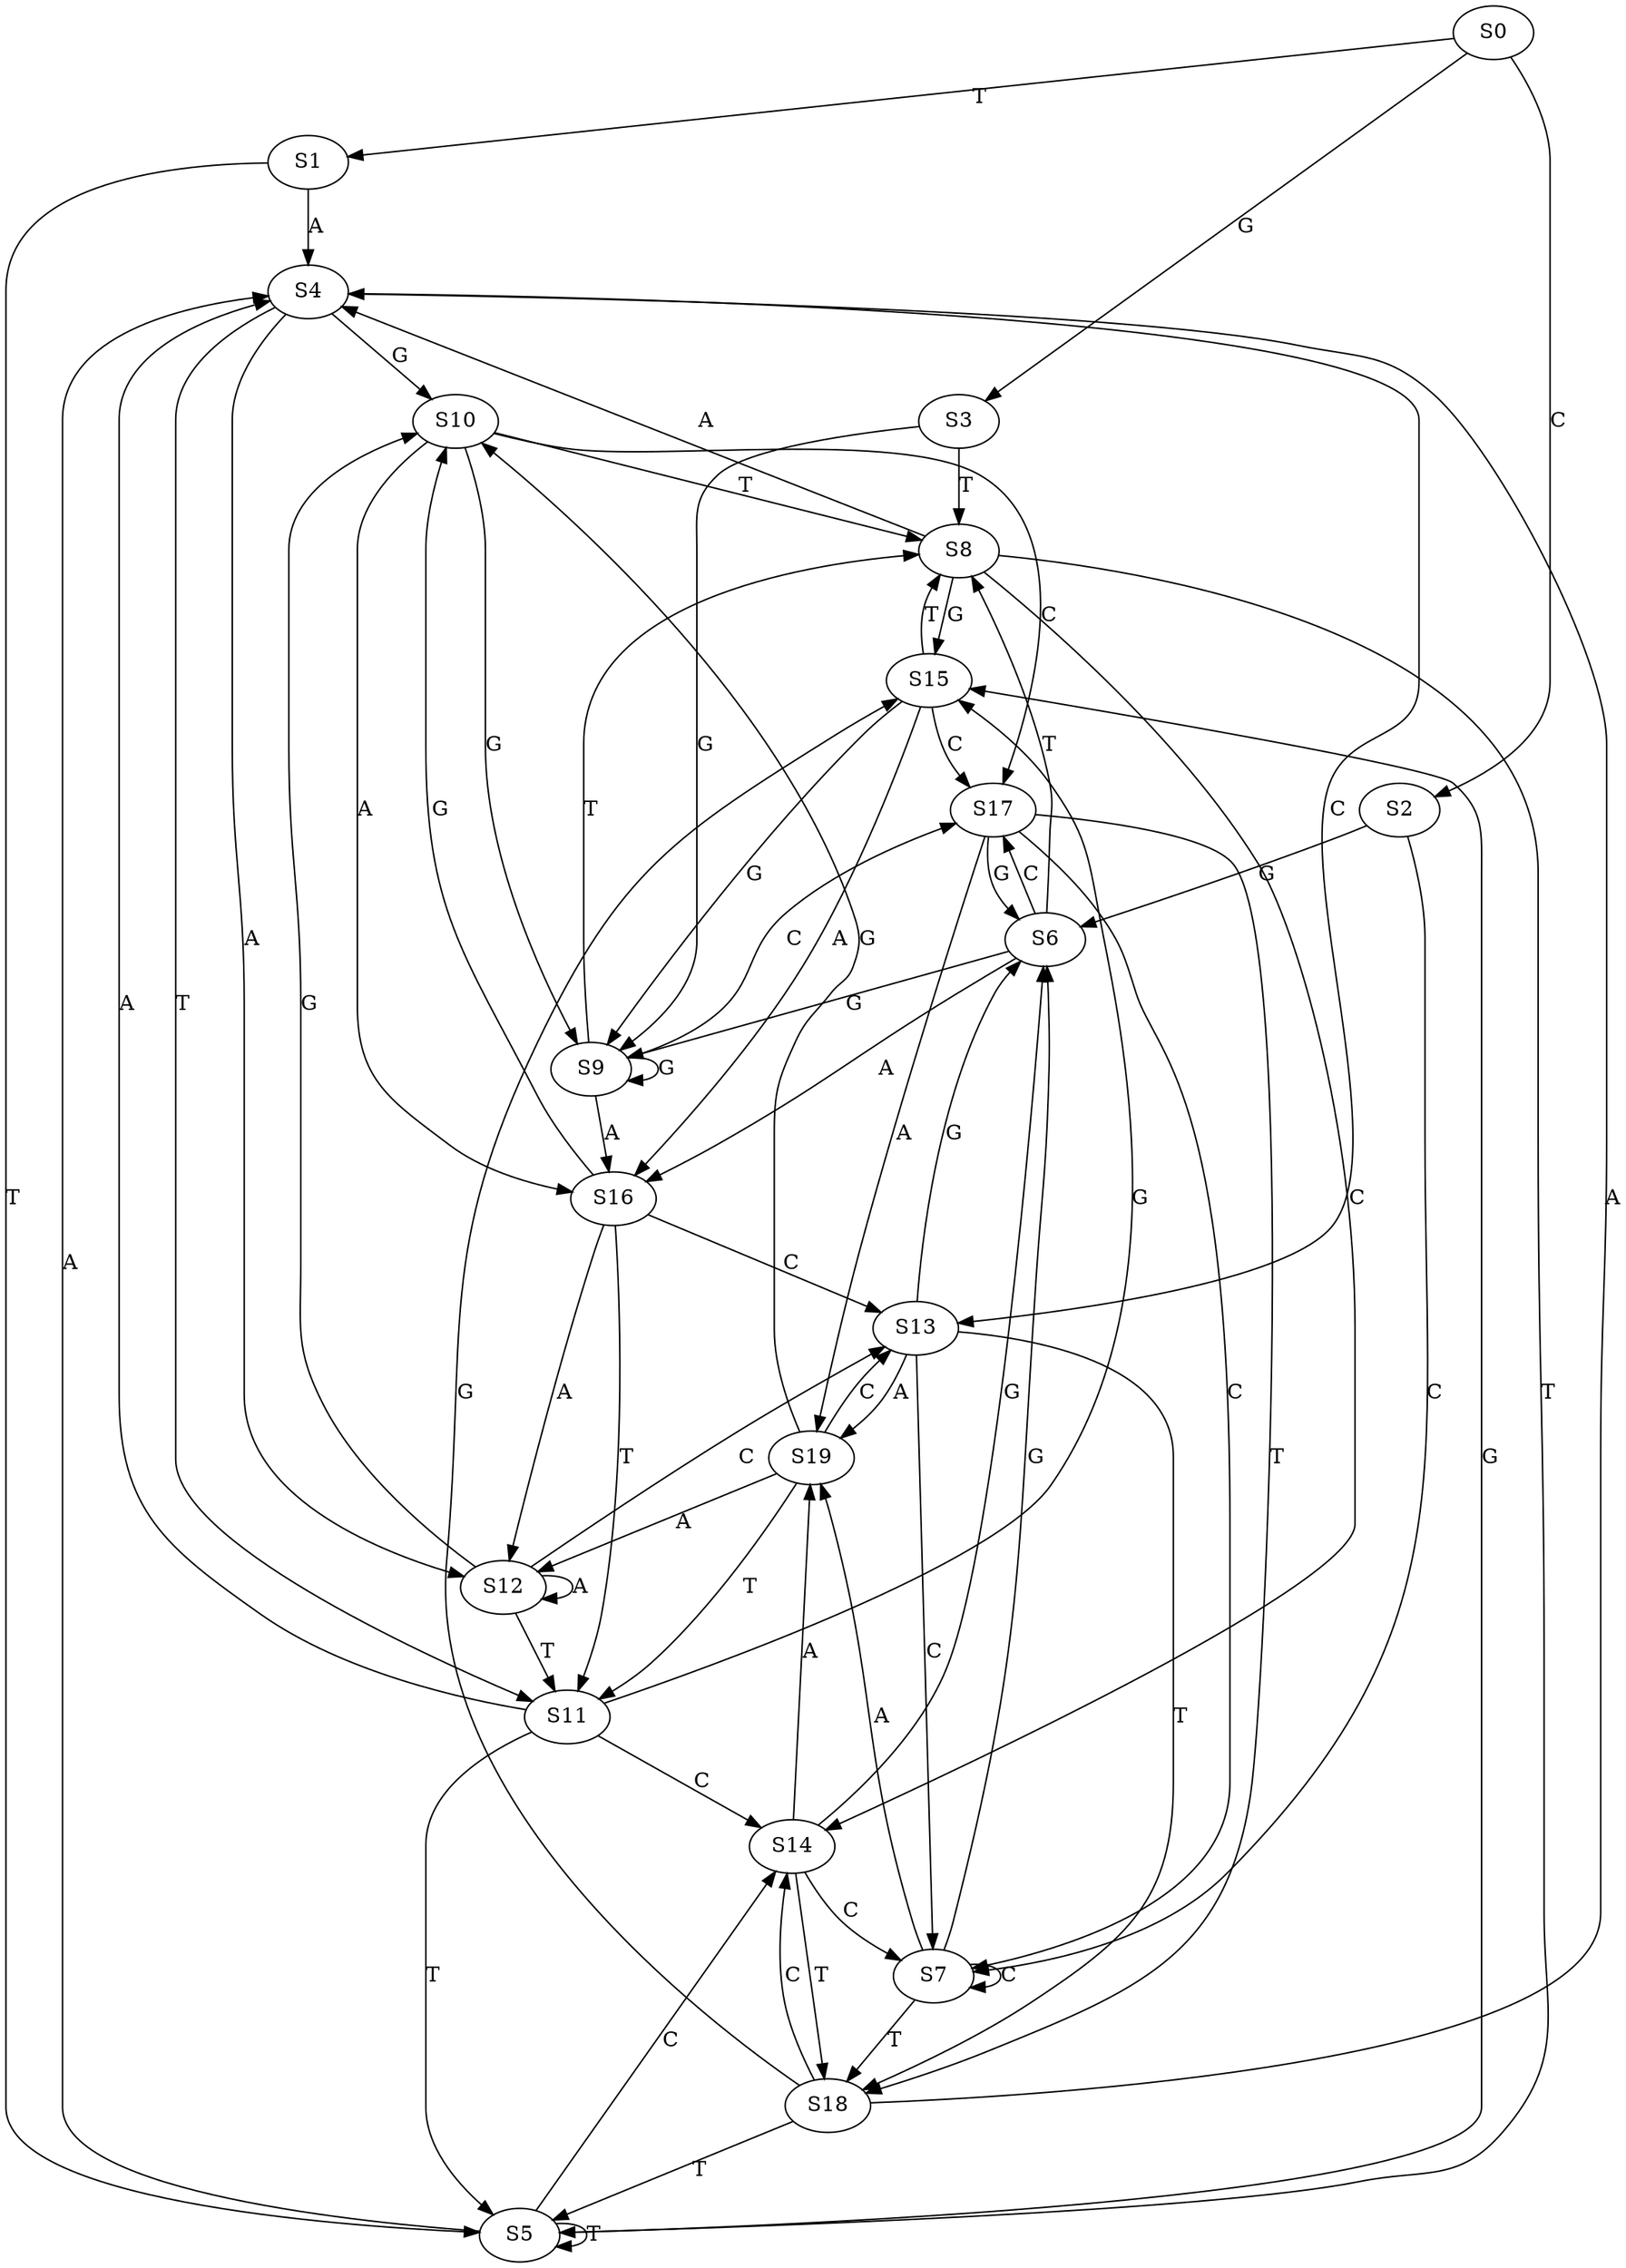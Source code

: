strict digraph  {
	S0 -> S1 [ label = T ];
	S0 -> S2 [ label = C ];
	S0 -> S3 [ label = G ];
	S1 -> S4 [ label = A ];
	S1 -> S5 [ label = T ];
	S2 -> S6 [ label = G ];
	S2 -> S7 [ label = C ];
	S3 -> S8 [ label = T ];
	S3 -> S9 [ label = G ];
	S4 -> S10 [ label = G ];
	S4 -> S11 [ label = T ];
	S4 -> S12 [ label = A ];
	S4 -> S13 [ label = C ];
	S5 -> S14 [ label = C ];
	S5 -> S15 [ label = G ];
	S5 -> S5 [ label = T ];
	S5 -> S4 [ label = A ];
	S6 -> S9 [ label = G ];
	S6 -> S16 [ label = A ];
	S6 -> S8 [ label = T ];
	S6 -> S17 [ label = C ];
	S7 -> S6 [ label = G ];
	S7 -> S18 [ label = T ];
	S7 -> S7 [ label = C ];
	S7 -> S19 [ label = A ];
	S8 -> S4 [ label = A ];
	S8 -> S14 [ label = C ];
	S8 -> S15 [ label = G ];
	S8 -> S5 [ label = T ];
	S9 -> S8 [ label = T ];
	S9 -> S16 [ label = A ];
	S9 -> S17 [ label = C ];
	S9 -> S9 [ label = G ];
	S10 -> S9 [ label = G ];
	S10 -> S16 [ label = A ];
	S10 -> S8 [ label = T ];
	S10 -> S17 [ label = C ];
	S11 -> S15 [ label = G ];
	S11 -> S5 [ label = T ];
	S11 -> S4 [ label = A ];
	S11 -> S14 [ label = C ];
	S12 -> S10 [ label = G ];
	S12 -> S13 [ label = C ];
	S12 -> S11 [ label = T ];
	S12 -> S12 [ label = A ];
	S13 -> S6 [ label = G ];
	S13 -> S18 [ label = T ];
	S13 -> S7 [ label = C ];
	S13 -> S19 [ label = A ];
	S14 -> S19 [ label = A ];
	S14 -> S6 [ label = G ];
	S14 -> S7 [ label = C ];
	S14 -> S18 [ label = T ];
	S15 -> S17 [ label = C ];
	S15 -> S8 [ label = T ];
	S15 -> S16 [ label = A ];
	S15 -> S9 [ label = G ];
	S16 -> S10 [ label = G ];
	S16 -> S13 [ label = C ];
	S16 -> S12 [ label = A ];
	S16 -> S11 [ label = T ];
	S17 -> S7 [ label = C ];
	S17 -> S18 [ label = T ];
	S17 -> S6 [ label = G ];
	S17 -> S19 [ label = A ];
	S18 -> S14 [ label = C ];
	S18 -> S15 [ label = G ];
	S18 -> S5 [ label = T ];
	S18 -> S4 [ label = A ];
	S19 -> S12 [ label = A ];
	S19 -> S10 [ label = G ];
	S19 -> S13 [ label = C ];
	S19 -> S11 [ label = T ];
}
